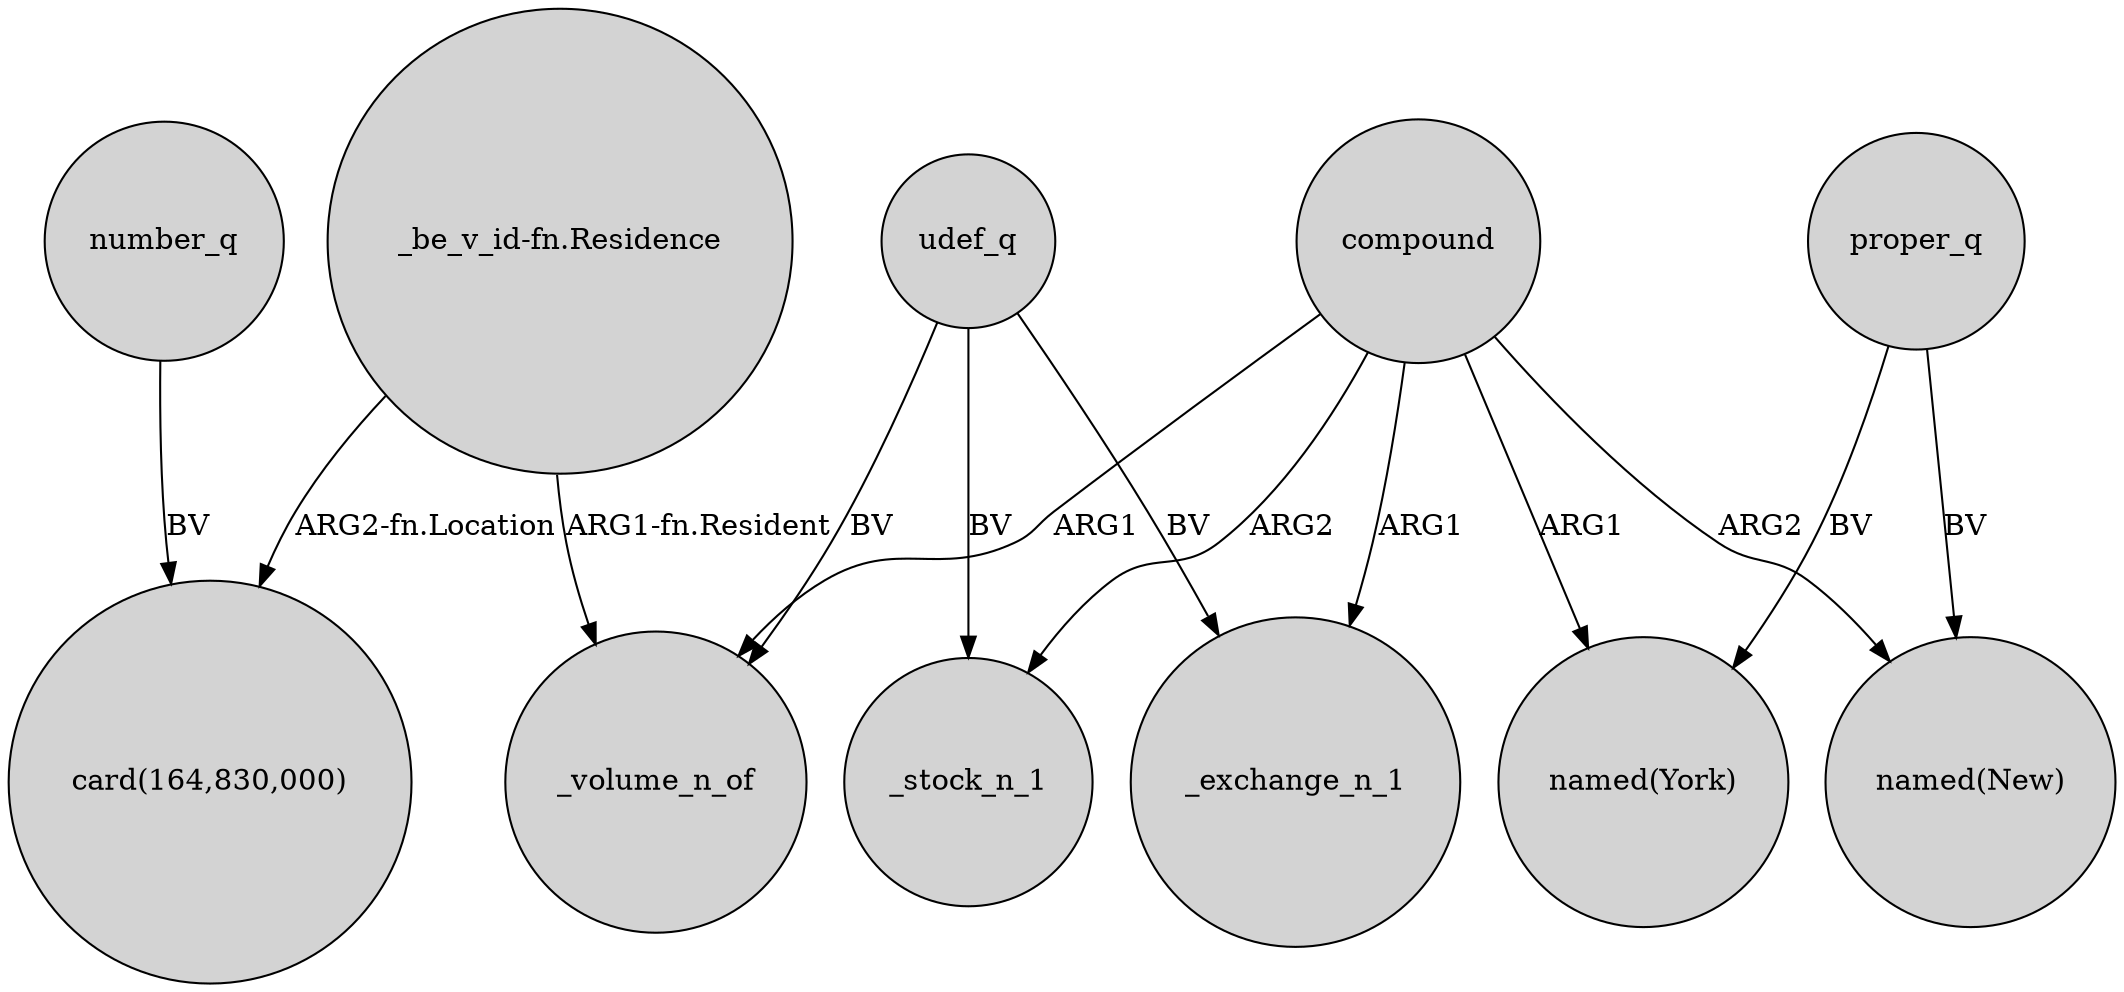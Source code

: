 digraph {
	node [shape=circle style=filled]
	"_be_v_id-fn.Residence" -> "card(164,830,000)" [label="ARG2-fn.Location"]
	compound -> _volume_n_of [label=ARG1]
	number_q -> "card(164,830,000)" [label=BV]
	compound -> _stock_n_1 [label=ARG2]
	compound -> "named(York)" [label=ARG1]
	udef_q -> _volume_n_of [label=BV]
	compound -> _exchange_n_1 [label=ARG1]
	proper_q -> "named(York)" [label=BV]
	compound -> "named(New)" [label=ARG2]
	proper_q -> "named(New)" [label=BV]
	udef_q -> _exchange_n_1 [label=BV]
	udef_q -> _stock_n_1 [label=BV]
	"_be_v_id-fn.Residence" -> _volume_n_of [label="ARG1-fn.Resident"]
}
